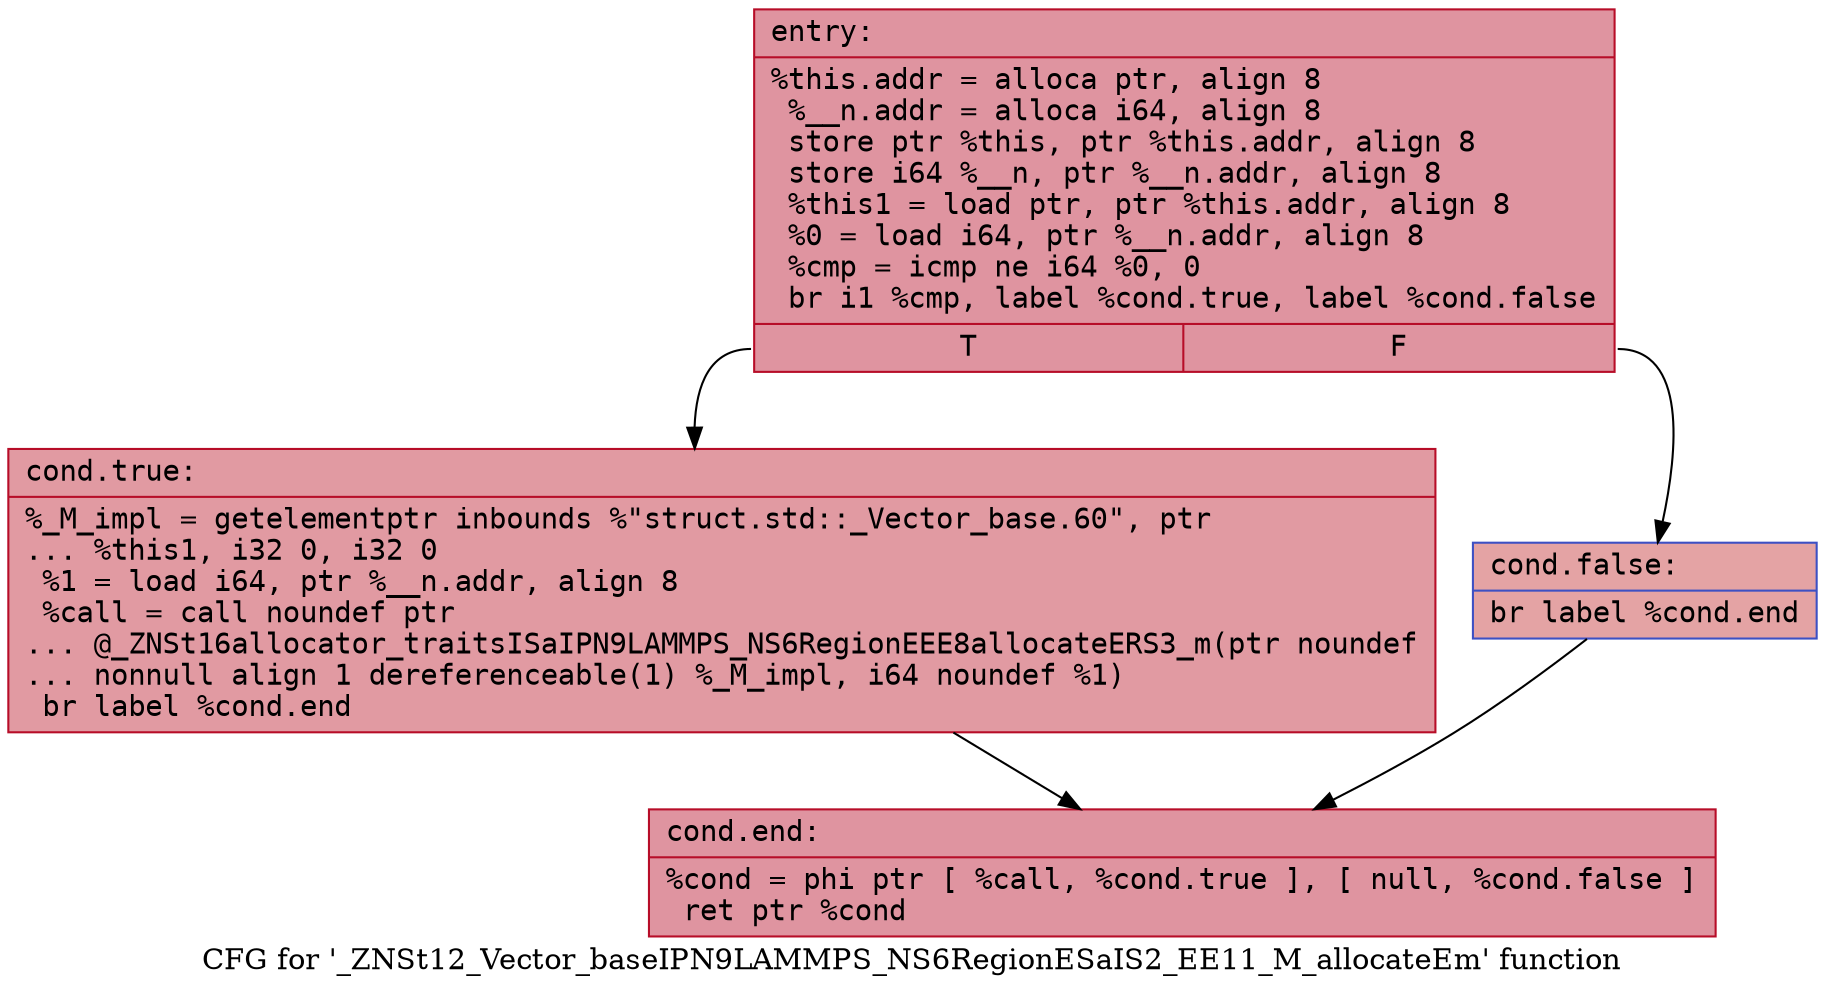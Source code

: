 digraph "CFG for '_ZNSt12_Vector_baseIPN9LAMMPS_NS6RegionESaIS2_EE11_M_allocateEm' function" {
	label="CFG for '_ZNSt12_Vector_baseIPN9LAMMPS_NS6RegionESaIS2_EE11_M_allocateEm' function";

	Node0x561837f89470 [shape=record,color="#b70d28ff", style=filled, fillcolor="#b70d2870" fontname="Courier",label="{entry:\l|  %this.addr = alloca ptr, align 8\l  %__n.addr = alloca i64, align 8\l  store ptr %this, ptr %this.addr, align 8\l  store i64 %__n, ptr %__n.addr, align 8\l  %this1 = load ptr, ptr %this.addr, align 8\l  %0 = load i64, ptr %__n.addr, align 8\l  %cmp = icmp ne i64 %0, 0\l  br i1 %cmp, label %cond.true, label %cond.false\l|{<s0>T|<s1>F}}"];
	Node0x561837f89470:s0 -> Node0x561837f894c0[tooltip="entry -> cond.true\nProbability 62.50%" ];
	Node0x561837f89470:s1 -> Node0x561837f89b10[tooltip="entry -> cond.false\nProbability 37.50%" ];
	Node0x561837f894c0 [shape=record,color="#b70d28ff", style=filled, fillcolor="#bb1b2c70" fontname="Courier",label="{cond.true:\l|  %_M_impl = getelementptr inbounds %\"struct.std::_Vector_base.60\", ptr\l... %this1, i32 0, i32 0\l  %1 = load i64, ptr %__n.addr, align 8\l  %call = call noundef ptr\l... @_ZNSt16allocator_traitsISaIPN9LAMMPS_NS6RegionEEE8allocateERS3_m(ptr noundef\l... nonnull align 1 dereferenceable(1) %_M_impl, i64 noundef %1)\l  br label %cond.end\l}"];
	Node0x561837f894c0 -> Node0x561837f89da0[tooltip="cond.true -> cond.end\nProbability 100.00%" ];
	Node0x561837f89b10 [shape=record,color="#3d50c3ff", style=filled, fillcolor="#c32e3170" fontname="Courier",label="{cond.false:\l|  br label %cond.end\l}"];
	Node0x561837f89b10 -> Node0x561837f89da0[tooltip="cond.false -> cond.end\nProbability 100.00%" ];
	Node0x561837f89da0 [shape=record,color="#b70d28ff", style=filled, fillcolor="#b70d2870" fontname="Courier",label="{cond.end:\l|  %cond = phi ptr [ %call, %cond.true ], [ null, %cond.false ]\l  ret ptr %cond\l}"];
}
